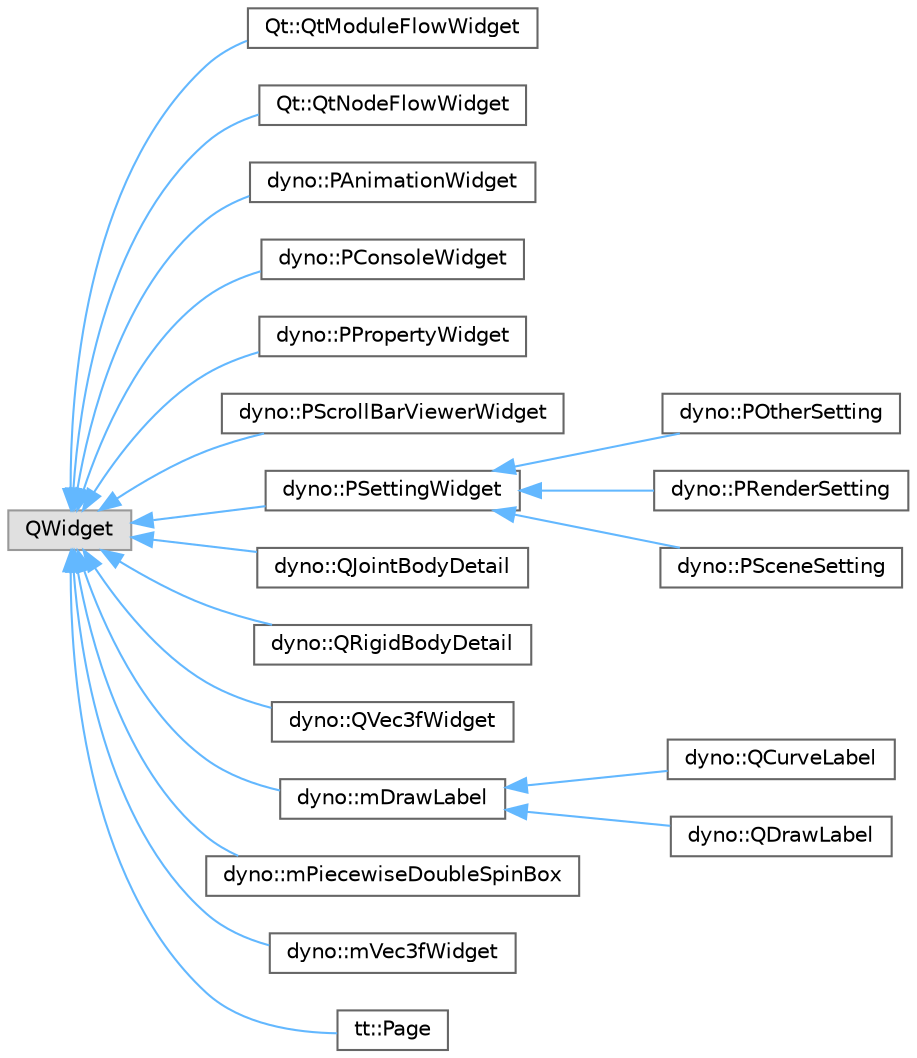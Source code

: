 digraph "Graphical Class Hierarchy"
{
 // LATEX_PDF_SIZE
  bgcolor="transparent";
  edge [fontname=Helvetica,fontsize=10,labelfontname=Helvetica,labelfontsize=10];
  node [fontname=Helvetica,fontsize=10,shape=box,height=0.2,width=0.4];
  rankdir="LR";
  Node0 [id="Node000000",label="QWidget",height=0.2,width=0.4,color="grey60", fillcolor="#E0E0E0", style="filled",tooltip=" "];
  Node0 -> Node1 [id="edge578_Node000000_Node000001",dir="back",color="steelblue1",style="solid",tooltip=" "];
  Node1 [id="Node000001",label="Qt::QtModuleFlowWidget",height=0.2,width=0.4,color="grey40", fillcolor="white", style="filled",URL="$class_qt_1_1_qt_module_flow_widget.html",tooltip=" "];
  Node0 -> Node2 [id="edge579_Node000000_Node000002",dir="back",color="steelblue1",style="solid",tooltip=" "];
  Node2 [id="Node000002",label="Qt::QtNodeFlowWidget",height=0.2,width=0.4,color="grey40", fillcolor="white", style="filled",URL="$class_qt_1_1_qt_node_flow_widget.html",tooltip=" "];
  Node0 -> Node3 [id="edge580_Node000000_Node000003",dir="back",color="steelblue1",style="solid",tooltip=" "];
  Node3 [id="Node000003",label="dyno::PAnimationWidget",height=0.2,width=0.4,color="grey40", fillcolor="white", style="filled",URL="$classdyno_1_1_p_animation_widget.html",tooltip=" "];
  Node0 -> Node4 [id="edge581_Node000000_Node000004",dir="back",color="steelblue1",style="solid",tooltip=" "];
  Node4 [id="Node000004",label="dyno::PConsoleWidget",height=0.2,width=0.4,color="grey40", fillcolor="white", style="filled",URL="$classdyno_1_1_p_console_widget.html",tooltip=" "];
  Node0 -> Node5 [id="edge582_Node000000_Node000005",dir="back",color="steelblue1",style="solid",tooltip=" "];
  Node5 [id="Node000005",label="dyno::PPropertyWidget",height=0.2,width=0.4,color="grey40", fillcolor="white", style="filled",URL="$classdyno_1_1_p_property_widget.html",tooltip=" "];
  Node0 -> Node6 [id="edge583_Node000000_Node000006",dir="back",color="steelblue1",style="solid",tooltip=" "];
  Node6 [id="Node000006",label="dyno::PScrollBarViewerWidget",height=0.2,width=0.4,color="grey40", fillcolor="white", style="filled",URL="$classdyno_1_1_p_scroll_bar_viewer_widget.html",tooltip=" "];
  Node0 -> Node7 [id="edge584_Node000000_Node000007",dir="back",color="steelblue1",style="solid",tooltip=" "];
  Node7 [id="Node000007",label="dyno::PSettingWidget",height=0.2,width=0.4,color="grey40", fillcolor="white", style="filled",URL="$classdyno_1_1_p_setting_widget.html",tooltip=" "];
  Node7 -> Node8 [id="edge585_Node000007_Node000008",dir="back",color="steelblue1",style="solid",tooltip=" "];
  Node8 [id="Node000008",label="dyno::POtherSetting",height=0.2,width=0.4,color="grey40", fillcolor="white", style="filled",URL="$classdyno_1_1_p_other_setting.html",tooltip=" "];
  Node7 -> Node9 [id="edge586_Node000007_Node000009",dir="back",color="steelblue1",style="solid",tooltip=" "];
  Node9 [id="Node000009",label="dyno::PRenderSetting",height=0.2,width=0.4,color="grey40", fillcolor="white", style="filled",URL="$classdyno_1_1_p_render_setting.html",tooltip=" "];
  Node7 -> Node10 [id="edge587_Node000007_Node000010",dir="back",color="steelblue1",style="solid",tooltip=" "];
  Node10 [id="Node000010",label="dyno::PSceneSetting",height=0.2,width=0.4,color="grey40", fillcolor="white", style="filled",URL="$classdyno_1_1_p_scene_setting.html",tooltip=" "];
  Node0 -> Node11 [id="edge588_Node000000_Node000011",dir="back",color="steelblue1",style="solid",tooltip=" "];
  Node11 [id="Node000011",label="dyno::QJointBodyDetail",height=0.2,width=0.4,color="grey40", fillcolor="white", style="filled",URL="$classdyno_1_1_q_joint_body_detail.html",tooltip=" "];
  Node0 -> Node12 [id="edge589_Node000000_Node000012",dir="back",color="steelblue1",style="solid",tooltip=" "];
  Node12 [id="Node000012",label="dyno::QRigidBodyDetail",height=0.2,width=0.4,color="grey40", fillcolor="white", style="filled",URL="$classdyno_1_1_q_rigid_body_detail.html",tooltip=" "];
  Node0 -> Node13 [id="edge590_Node000000_Node000013",dir="back",color="steelblue1",style="solid",tooltip=" "];
  Node13 [id="Node000013",label="dyno::QVec3fWidget",height=0.2,width=0.4,color="grey40", fillcolor="white", style="filled",URL="$classdyno_1_1_q_vec3f_widget.html",tooltip=" "];
  Node0 -> Node14 [id="edge591_Node000000_Node000014",dir="back",color="steelblue1",style="solid",tooltip=" "];
  Node14 [id="Node000014",label="dyno::mDrawLabel",height=0.2,width=0.4,color="grey40", fillcolor="white", style="filled",URL="$classdyno_1_1m_draw_label.html",tooltip=" "];
  Node14 -> Node15 [id="edge592_Node000014_Node000015",dir="back",color="steelblue1",style="solid",tooltip=" "];
  Node15 [id="Node000015",label="dyno::QCurveLabel",height=0.2,width=0.4,color="grey40", fillcolor="white", style="filled",URL="$classdyno_1_1_q_curve_label.html",tooltip=" "];
  Node14 -> Node16 [id="edge593_Node000014_Node000016",dir="back",color="steelblue1",style="solid",tooltip=" "];
  Node16 [id="Node000016",label="dyno::QDrawLabel",height=0.2,width=0.4,color="grey40", fillcolor="white", style="filled",URL="$classdyno_1_1_q_draw_label.html",tooltip=" "];
  Node0 -> Node17 [id="edge594_Node000000_Node000017",dir="back",color="steelblue1",style="solid",tooltip=" "];
  Node17 [id="Node000017",label="dyno::mPiecewiseDoubleSpinBox",height=0.2,width=0.4,color="grey40", fillcolor="white", style="filled",URL="$classdyno_1_1m_piecewise_double_spin_box.html",tooltip=" "];
  Node0 -> Node18 [id="edge595_Node000000_Node000018",dir="back",color="steelblue1",style="solid",tooltip=" "];
  Node18 [id="Node000018",label="dyno::mVec3fWidget",height=0.2,width=0.4,color="grey40", fillcolor="white", style="filled",URL="$classdyno_1_1m_vec3f_widget.html",tooltip=" "];
  Node0 -> Node19 [id="edge596_Node000000_Node000019",dir="back",color="steelblue1",style="solid",tooltip=" "];
  Node19 [id="Node000019",label="tt::Page",height=0.2,width=0.4,color="grey40", fillcolor="white", style="filled",URL="$classtt_1_1_page.html",tooltip=" "];
}
